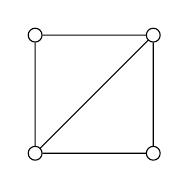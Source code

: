 \begin{tikzpicture}

\tikzstyle{every node}=[circle, draw, fill=white, inner sep=0pt, minimum size=5pt]

\node (v4) at (0,0) {};
\node (v3) at (1.5,0) {};
\node (v1) at (0,-1.5) {};
\node (v2) at (1.5,-1.5) {};
\draw (v1) -- (v2) -- (v3) -- (v4) -- (v1) -- (v3);
\end{tikzpicture}
